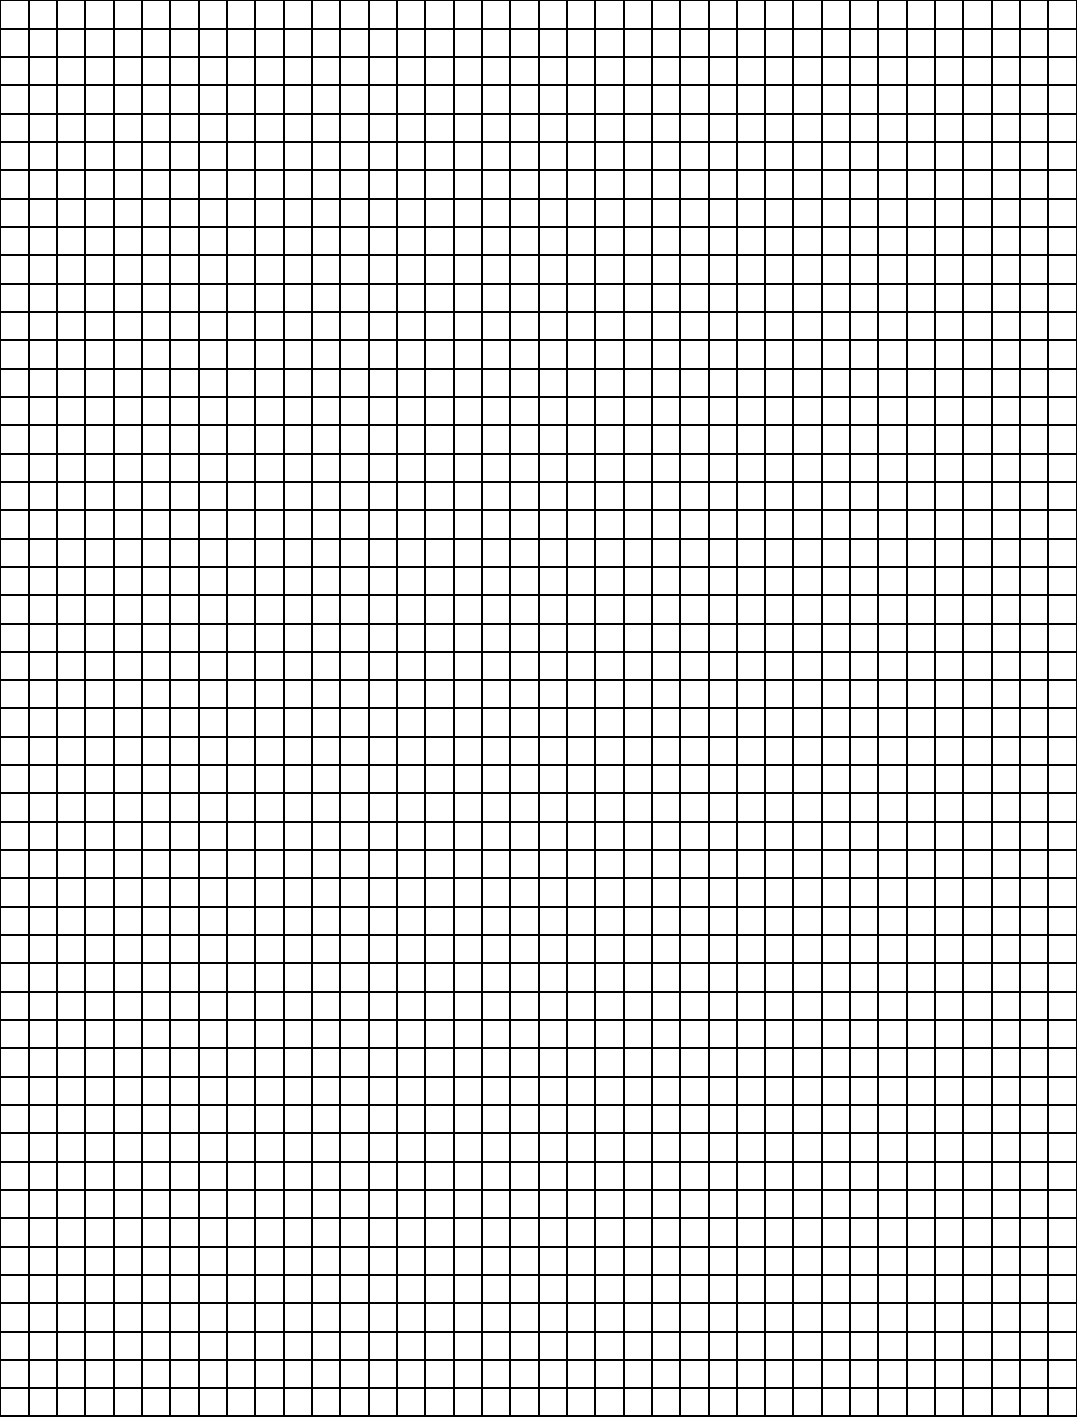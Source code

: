 real paperwidth = 8.5inches;
real paperheight = 11inches;
real width = paperwidth - 1inches; // margins
real height = paperheight - 1inches; // margins 
real gridspacing = .5cm;
int nwidth = floor(width/gridspacing);
int nheight = floor(height/gridspacing);
width = nwidth*gridspacing; 
height = nheight*gridspacing;
size(width, 0);
for(int i = 0; i <= nwidth; ++i)
  draw((gridspacing*i,0)--(gridspacing*i,height));
for(int j = 0; j <= nheight; ++j)
  draw((0,gridspacing*j)--(width,gridspacing*j));

